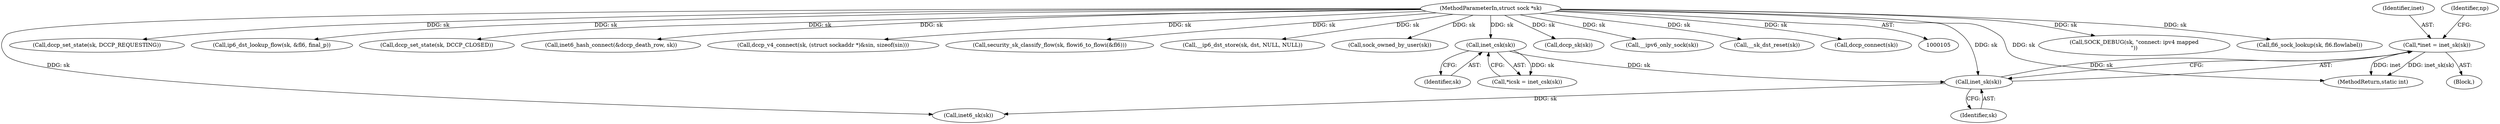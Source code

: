 digraph "0_linux_45f6fad84cc305103b28d73482b344d7f5b76f39@pointer" {
"1000122" [label="(Call,*inet = inet_sk(sk))"];
"1000124" [label="(Call,inet_sk(sk))"];
"1000119" [label="(Call,inet_csk(sk))"];
"1000106" [label="(MethodParameterIn,struct sock *sk)"];
"1000120" [label="(Identifier,sk)"];
"1000109" [label="(Block,)"];
"1000124" [label="(Call,inet_sk(sk))"];
"1000316" [label="(Call,SOCK_DEBUG(sk, \"connect: ipv4 mapped\n\"))"];
"1000202" [label="(Call,fl6_sock_lookup(sk, fl6.flowlabel))"];
"1000129" [label="(Call,inet6_sk(sk))"];
"1000122" [label="(Call,*inet = inet_sk(sk))"];
"1000552" [label="(Call,dccp_set_state(sk, DCCP_REQUESTING))"];
"1000119" [label="(Call,inet_csk(sk))"];
"1000480" [label="(Call,ip6_dst_lookup_flow(sk, &fl6, final_p))"];
"1000125" [label="(Identifier,sk)"];
"1000595" [label="(Call,dccp_set_state(sk, DCCP_CLOSED))"];
"1000557" [label="(Call,inet6_hash_connect(&dccp_death_row, sk))"];
"1000363" [label="(Call,dccp_v4_connect(sk, (struct sockaddr *)&sin, sizeof(sin)))"];
"1000457" [label="(Call,security_sk_classify_flow(sk, flowi6_to_flowi(&fl6)))"];
"1000522" [label="(Call,__ip6_dst_store(sk, dst, NULL, NULL))"];
"1000468" [label="(Call,sock_owned_by_user(sk))"];
"1000106" [label="(MethodParameterIn,struct sock *sk)"];
"1000123" [label="(Identifier,inet)"];
"1000613" [label="(MethodReturn,static int)"];
"1000128" [label="(Identifier,np)"];
"1000134" [label="(Call,dccp_sk(sk))"];
"1000117" [label="(Call,*icsk = inet_csk(sk))"];
"1000320" [label="(Call,__ipv6_only_sock(sk))"];
"1000598" [label="(Call,__sk_dst_reset(sk))"];
"1000587" [label="(Call,dccp_connect(sk))"];
"1000122" -> "1000109"  [label="AST: "];
"1000122" -> "1000124"  [label="CFG: "];
"1000123" -> "1000122"  [label="AST: "];
"1000124" -> "1000122"  [label="AST: "];
"1000128" -> "1000122"  [label="CFG: "];
"1000122" -> "1000613"  [label="DDG: inet"];
"1000122" -> "1000613"  [label="DDG: inet_sk(sk)"];
"1000124" -> "1000122"  [label="DDG: sk"];
"1000124" -> "1000125"  [label="CFG: "];
"1000125" -> "1000124"  [label="AST: "];
"1000119" -> "1000124"  [label="DDG: sk"];
"1000106" -> "1000124"  [label="DDG: sk"];
"1000124" -> "1000129"  [label="DDG: sk"];
"1000119" -> "1000117"  [label="AST: "];
"1000119" -> "1000120"  [label="CFG: "];
"1000120" -> "1000119"  [label="AST: "];
"1000117" -> "1000119"  [label="CFG: "];
"1000119" -> "1000117"  [label="DDG: sk"];
"1000106" -> "1000119"  [label="DDG: sk"];
"1000106" -> "1000105"  [label="AST: "];
"1000106" -> "1000613"  [label="DDG: sk"];
"1000106" -> "1000129"  [label="DDG: sk"];
"1000106" -> "1000134"  [label="DDG: sk"];
"1000106" -> "1000202"  [label="DDG: sk"];
"1000106" -> "1000316"  [label="DDG: sk"];
"1000106" -> "1000320"  [label="DDG: sk"];
"1000106" -> "1000363"  [label="DDG: sk"];
"1000106" -> "1000457"  [label="DDG: sk"];
"1000106" -> "1000468"  [label="DDG: sk"];
"1000106" -> "1000480"  [label="DDG: sk"];
"1000106" -> "1000522"  [label="DDG: sk"];
"1000106" -> "1000552"  [label="DDG: sk"];
"1000106" -> "1000557"  [label="DDG: sk"];
"1000106" -> "1000587"  [label="DDG: sk"];
"1000106" -> "1000595"  [label="DDG: sk"];
"1000106" -> "1000598"  [label="DDG: sk"];
}
